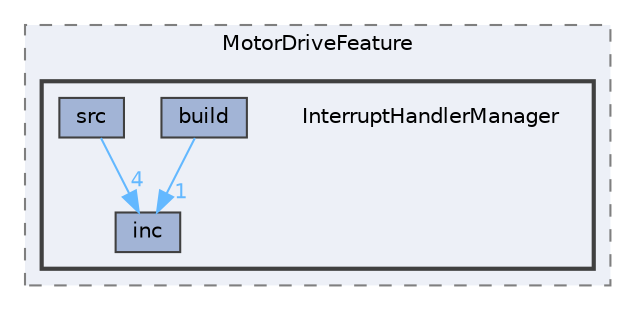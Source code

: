 digraph "EGEMOBİL/EEM_TASK/MotorDriveFeature/InterruptHandlerManager"
{
 // LATEX_PDF_SIZE
  bgcolor="transparent";
  edge [fontname=Helvetica,fontsize=10,labelfontname=Helvetica,labelfontsize=10];
  node [fontname=Helvetica,fontsize=10,shape=box,height=0.2,width=0.4];
  compound=true
  subgraph clusterdir_1fac82efb7a484bf104c8eeded95e279 {
    graph [ bgcolor="#edf0f7", pencolor="grey50", label="MotorDriveFeature", fontname=Helvetica,fontsize=10 style="filled,dashed", URL="dir_1fac82efb7a484bf104c8eeded95e279.html",tooltip=""]
  subgraph clusterdir_9ea4a09b517cdf1b17b53183c55d7128 {
    graph [ bgcolor="#edf0f7", pencolor="grey25", label="", fontname=Helvetica,fontsize=10 style="filled,bold", URL="dir_9ea4a09b517cdf1b17b53183c55d7128.html",tooltip=""]
    dir_9ea4a09b517cdf1b17b53183c55d7128 [shape=plaintext, label="InterruptHandlerManager"];
  dir_c3f33afcb69508eea58137e0aa205242 [label="build", fillcolor="#a2b4d6", color="grey25", style="filled", URL="dir_c3f33afcb69508eea58137e0aa205242.html",tooltip=""];
  dir_b1812e161ddba6008adfc2b920aa498b [label="inc", fillcolor="#a2b4d6", color="grey25", style="filled", URL="dir_b1812e161ddba6008adfc2b920aa498b.html",tooltip=""];
  dir_01b2212c12785188d84acf555cc36902 [label="src", fillcolor="#a2b4d6", color="grey25", style="filled", URL="dir_01b2212c12785188d84acf555cc36902.html",tooltip=""];
  }
  }
  dir_c3f33afcb69508eea58137e0aa205242->dir_b1812e161ddba6008adfc2b920aa498b [headlabel="1", labeldistance=1.5 headhref="dir_000000_000003.html" href="dir_000000_000003.html" color="steelblue1" fontcolor="steelblue1"];
  dir_01b2212c12785188d84acf555cc36902->dir_b1812e161ddba6008adfc2b920aa498b [headlabel="4", labeldistance=1.5 headhref="dir_000006_000003.html" href="dir_000006_000003.html" color="steelblue1" fontcolor="steelblue1"];
}
